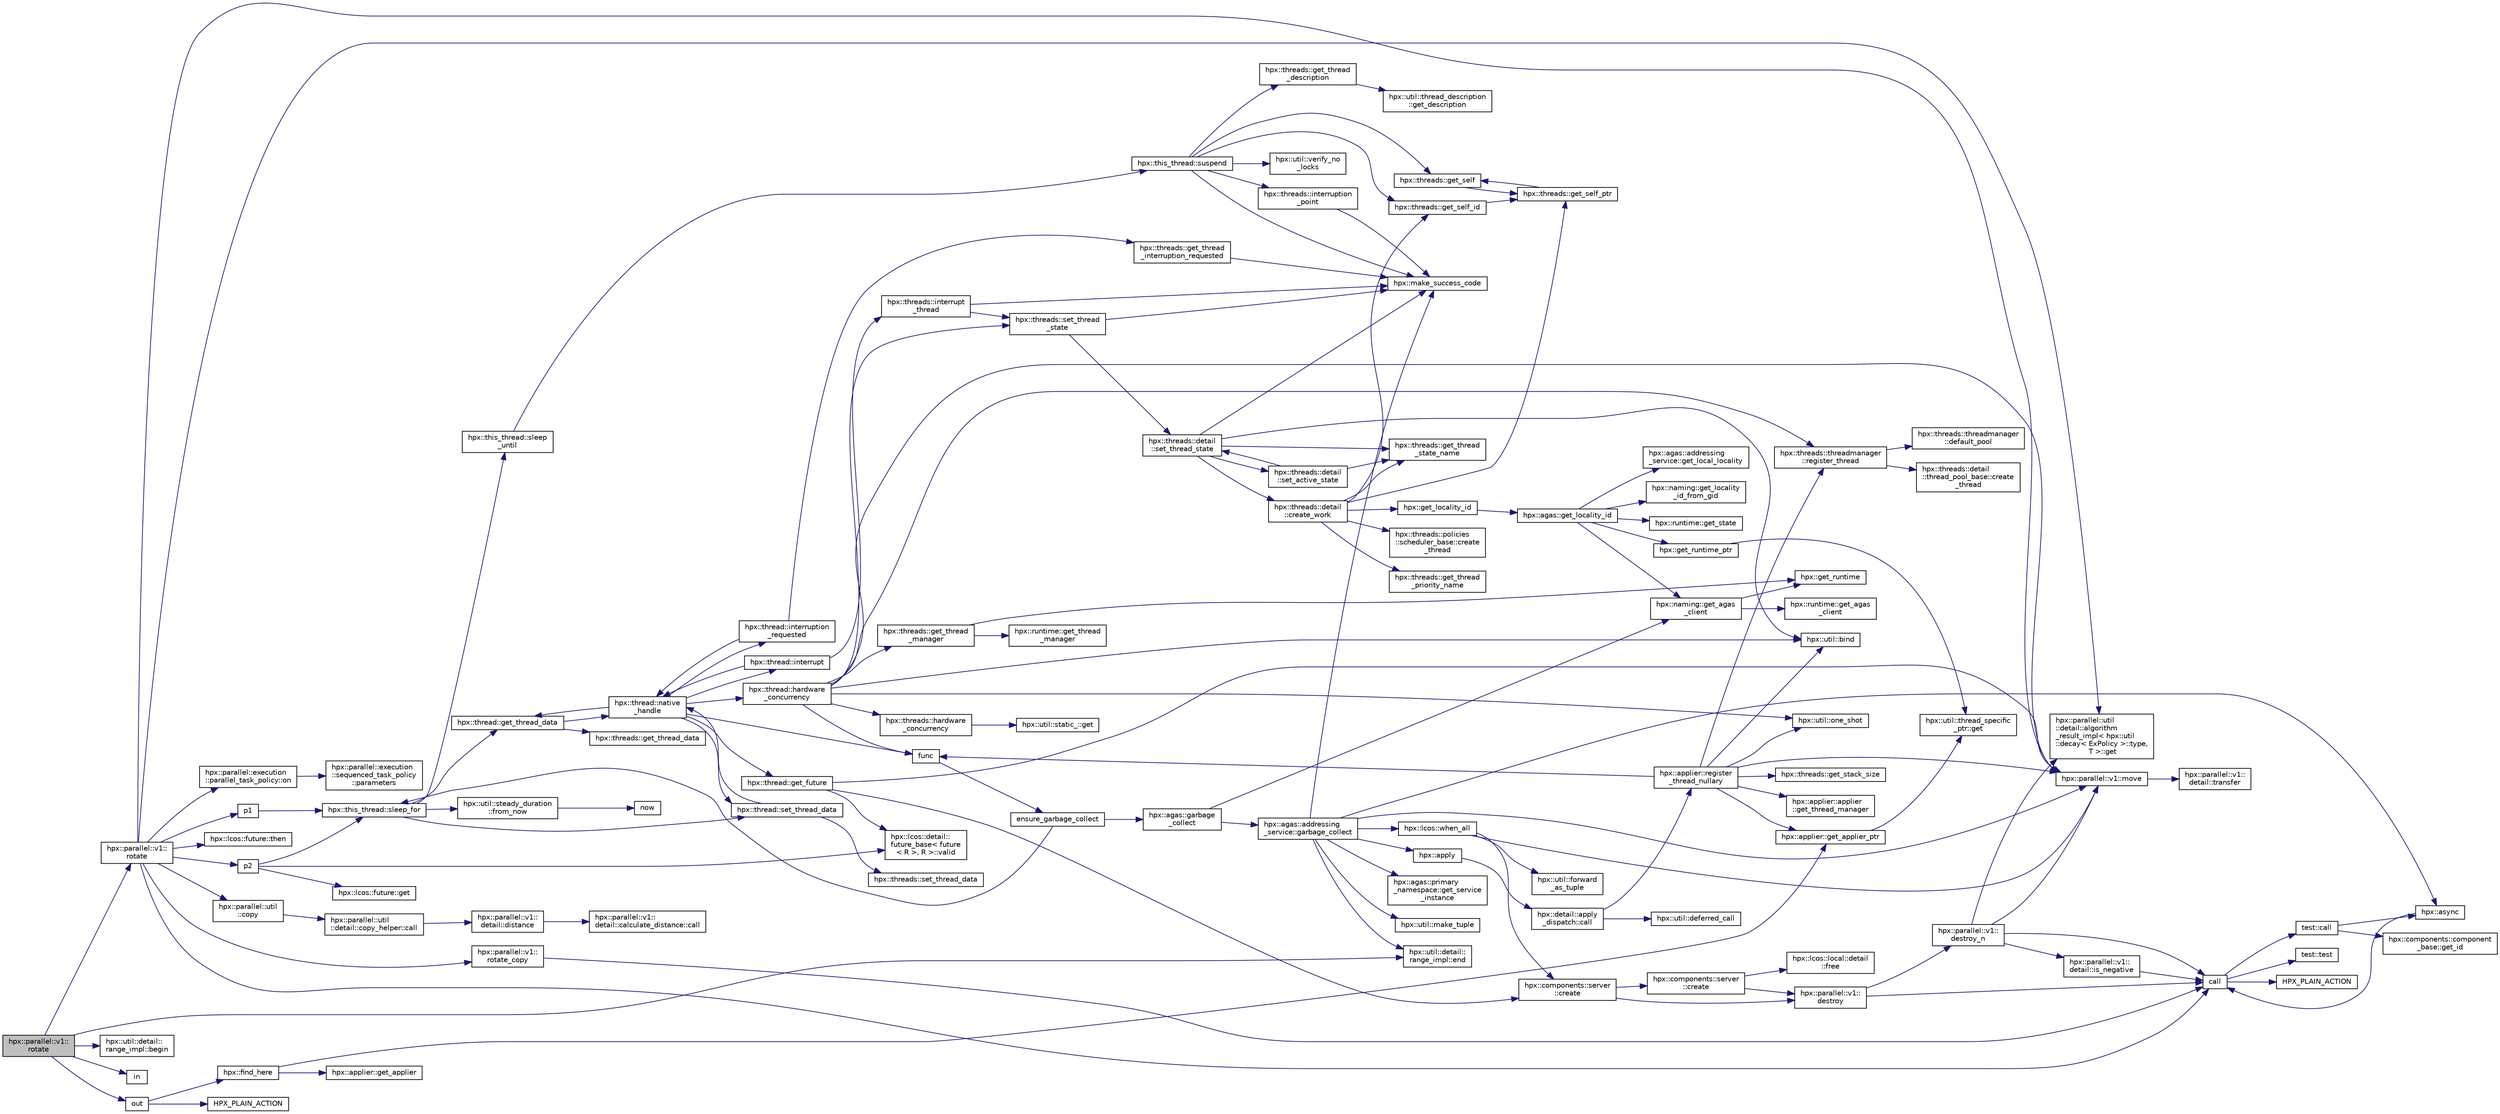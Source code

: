 digraph "hpx::parallel::v1::rotate"
{
  edge [fontname="Helvetica",fontsize="10",labelfontname="Helvetica",labelfontsize="10"];
  node [fontname="Helvetica",fontsize="10",shape=record];
  rankdir="LR";
  Node10337 [label="hpx::parallel::v1::\lrotate",height=0.2,width=0.4,color="black", fillcolor="grey75", style="filled", fontcolor="black"];
  Node10337 -> Node10338 [color="midnightblue",fontsize="10",style="solid",fontname="Helvetica"];
  Node10338 [label="hpx::parallel::v1::\lrotate",height=0.2,width=0.4,color="black", fillcolor="white", style="filled",URL="$db/db9/namespacehpx_1_1parallel_1_1v1.html#a1186b3f6aa7198ada6c81f987e08f85b"];
  Node10338 -> Node10339 [color="midnightblue",fontsize="10",style="solid",fontname="Helvetica"];
  Node10339 [label="call",height=0.2,width=0.4,color="black", fillcolor="white", style="filled",URL="$d2/d67/promise__1620_8cpp.html#a58357f0b82bc761e1d0b9091ed563a70"];
  Node10339 -> Node10340 [color="midnightblue",fontsize="10",style="solid",fontname="Helvetica"];
  Node10340 [label="test::test",height=0.2,width=0.4,color="black", fillcolor="white", style="filled",URL="$d8/d89/structtest.html#ab42d5ece712d716b04cb3f686f297a26"];
  Node10339 -> Node10341 [color="midnightblue",fontsize="10",style="solid",fontname="Helvetica"];
  Node10341 [label="HPX_PLAIN_ACTION",height=0.2,width=0.4,color="black", fillcolor="white", style="filled",URL="$d2/d67/promise__1620_8cpp.html#ab96aab827a4b1fcaf66cfe0ba83fef23"];
  Node10339 -> Node10342 [color="midnightblue",fontsize="10",style="solid",fontname="Helvetica"];
  Node10342 [label="test::call",height=0.2,width=0.4,color="black", fillcolor="white", style="filled",URL="$d8/d89/structtest.html#aeb29e7ed6518b9426ccf1344c52620ae"];
  Node10342 -> Node10343 [color="midnightblue",fontsize="10",style="solid",fontname="Helvetica"];
  Node10343 [label="hpx::async",height=0.2,width=0.4,color="black", fillcolor="white", style="filled",URL="$d8/d83/namespacehpx.html#acb7d8e37b73b823956ce144f9a57eaa4"];
  Node10343 -> Node10339 [color="midnightblue",fontsize="10",style="solid",fontname="Helvetica"];
  Node10342 -> Node10344 [color="midnightblue",fontsize="10",style="solid",fontname="Helvetica"];
  Node10344 [label="hpx::components::component\l_base::get_id",height=0.2,width=0.4,color="black", fillcolor="white", style="filled",URL="$d2/de6/classhpx_1_1components_1_1component__base.html#a4c8fd93514039bdf01c48d66d82b19cd"];
  Node10338 -> Node10345 [color="midnightblue",fontsize="10",style="solid",fontname="Helvetica"];
  Node10345 [label="p1",height=0.2,width=0.4,color="black", fillcolor="white", style="filled",URL="$df/da5/future__then_8cpp.html#a8978a24b044bacf963e33824a4c1ac98"];
  Node10345 -> Node10346 [color="midnightblue",fontsize="10",style="solid",fontname="Helvetica"];
  Node10346 [label="hpx::this_thread::sleep_for",height=0.2,width=0.4,color="black", fillcolor="white", style="filled",URL="$d9/d52/namespacehpx_1_1this__thread.html#afc042a5a5fa52eef2d1d177a343435cf"];
  Node10346 -> Node10347 [color="midnightblue",fontsize="10",style="solid",fontname="Helvetica"];
  Node10347 [label="hpx::this_thread::sleep\l_until",height=0.2,width=0.4,color="black", fillcolor="white", style="filled",URL="$d9/d52/namespacehpx_1_1this__thread.html#ae12a853980115b23ff0ab8ca06622658"];
  Node10347 -> Node10348 [color="midnightblue",fontsize="10",style="solid",fontname="Helvetica"];
  Node10348 [label="hpx::this_thread::suspend",height=0.2,width=0.4,color="black", fillcolor="white", style="filled",URL="$d9/d52/namespacehpx_1_1this__thread.html#aca220026fb3014c0881d129fe31c0073"];
  Node10348 -> Node10349 [color="midnightblue",fontsize="10",style="solid",fontname="Helvetica"];
  Node10349 [label="hpx::threads::get_self",height=0.2,width=0.4,color="black", fillcolor="white", style="filled",URL="$d7/d28/namespacehpx_1_1threads.html#a07daf4d6d29233f20d66d41ab7b5b8e8"];
  Node10349 -> Node10350 [color="midnightblue",fontsize="10",style="solid",fontname="Helvetica"];
  Node10350 [label="hpx::threads::get_self_ptr",height=0.2,width=0.4,color="black", fillcolor="white", style="filled",URL="$d7/d28/namespacehpx_1_1threads.html#a22877ae347ad884cde3a51397dad6c53"];
  Node10350 -> Node10349 [color="midnightblue",fontsize="10",style="solid",fontname="Helvetica"];
  Node10348 -> Node10351 [color="midnightblue",fontsize="10",style="solid",fontname="Helvetica"];
  Node10351 [label="hpx::threads::get_self_id",height=0.2,width=0.4,color="black", fillcolor="white", style="filled",URL="$d7/d28/namespacehpx_1_1threads.html#afafe0f900b9fac3d4ed3c747625c1cfe"];
  Node10351 -> Node10350 [color="midnightblue",fontsize="10",style="solid",fontname="Helvetica"];
  Node10348 -> Node10352 [color="midnightblue",fontsize="10",style="solid",fontname="Helvetica"];
  Node10352 [label="hpx::threads::interruption\l_point",height=0.2,width=0.4,color="black", fillcolor="white", style="filled",URL="$d7/d28/namespacehpx_1_1threads.html#ada6ec56a12b050707311d8c628089059"];
  Node10352 -> Node10353 [color="midnightblue",fontsize="10",style="solid",fontname="Helvetica"];
  Node10353 [label="hpx::make_success_code",height=0.2,width=0.4,color="black", fillcolor="white", style="filled",URL="$d8/d83/namespacehpx.html#a0e8512a8f49e2a6c8185061181419d8f",tooltip="Returns error_code(hpx::success, \"success\", mode). "];
  Node10348 -> Node10354 [color="midnightblue",fontsize="10",style="solid",fontname="Helvetica"];
  Node10354 [label="hpx::util::verify_no\l_locks",height=0.2,width=0.4,color="black", fillcolor="white", style="filled",URL="$df/dad/namespacehpx_1_1util.html#ae0e1837ee6f09b79b26c2e788d2e9fc9"];
  Node10348 -> Node10355 [color="midnightblue",fontsize="10",style="solid",fontname="Helvetica"];
  Node10355 [label="hpx::threads::get_thread\l_description",height=0.2,width=0.4,color="black", fillcolor="white", style="filled",URL="$d7/d28/namespacehpx_1_1threads.html#a42fc18a7a680f4e8bc633a4b4c956701"];
  Node10355 -> Node10356 [color="midnightblue",fontsize="10",style="solid",fontname="Helvetica"];
  Node10356 [label="hpx::util::thread_description\l::get_description",height=0.2,width=0.4,color="black", fillcolor="white", style="filled",URL="$df/d9e/structhpx_1_1util_1_1thread__description.html#a8c834e14eca6eb228188022577f9f952"];
  Node10348 -> Node10353 [color="midnightblue",fontsize="10",style="solid",fontname="Helvetica"];
  Node10346 -> Node10357 [color="midnightblue",fontsize="10",style="solid",fontname="Helvetica"];
  Node10357 [label="hpx::util::steady_duration\l::from_now",height=0.2,width=0.4,color="black", fillcolor="white", style="filled",URL="$d9/d4f/classhpx_1_1util_1_1steady__duration.html#a0132206d767cd0f7395507b40111a153"];
  Node10357 -> Node10358 [color="midnightblue",fontsize="10",style="solid",fontname="Helvetica"];
  Node10358 [label="now",height=0.2,width=0.4,color="black", fillcolor="white", style="filled",URL="$de/db3/1d__stencil__1__omp_8cpp.html#a89e9667753dccfac455bd37a7a3a7b16"];
  Node10346 -> Node10359 [color="midnightblue",fontsize="10",style="solid",fontname="Helvetica"];
  Node10359 [label="hpx::thread::get_thread_data",height=0.2,width=0.4,color="black", fillcolor="white", style="filled",URL="$de/d9b/classhpx_1_1thread.html#a4535ef82cec3b953d2c941d20e3e3904"];
  Node10359 -> Node10360 [color="midnightblue",fontsize="10",style="solid",fontname="Helvetica"];
  Node10360 [label="hpx::threads::get_thread_data",height=0.2,width=0.4,color="black", fillcolor="white", style="filled",URL="$d7/d28/namespacehpx_1_1threads.html#a8737931ff6303807225f735b2b384ae4"];
  Node10359 -> Node10361 [color="midnightblue",fontsize="10",style="solid",fontname="Helvetica"];
  Node10361 [label="hpx::thread::native\l_handle",height=0.2,width=0.4,color="black", fillcolor="white", style="filled",URL="$de/d9b/classhpx_1_1thread.html#acf48190d264ab64c1c4ec99d0b421b5a"];
  Node10361 -> Node10362 [color="midnightblue",fontsize="10",style="solid",fontname="Helvetica"];
  Node10362 [label="hpx::thread::hardware\l_concurrency",height=0.2,width=0.4,color="black", fillcolor="white", style="filled",URL="$de/d9b/classhpx_1_1thread.html#a8e4fff210e02485ba493bc3a2a956c03"];
  Node10362 -> Node10363 [color="midnightblue",fontsize="10",style="solid",fontname="Helvetica"];
  Node10363 [label="hpx::threads::hardware\l_concurrency",height=0.2,width=0.4,color="black", fillcolor="white", style="filled",URL="$d7/d28/namespacehpx_1_1threads.html#aa8752a235478d2ad7b5ac467b63ab527"];
  Node10363 -> Node10364 [color="midnightblue",fontsize="10",style="solid",fontname="Helvetica"];
  Node10364 [label="hpx::util::static_::get",height=0.2,width=0.4,color="black", fillcolor="white", style="filled",URL="$d3/dbb/structhpx_1_1util_1_1static__.html#a2967c633948a3bf17a3b5405ef5a8318"];
  Node10362 -> Node10365 [color="midnightblue",fontsize="10",style="solid",fontname="Helvetica"];
  Node10365 [label="func",height=0.2,width=0.4,color="black", fillcolor="white", style="filled",URL="$d8/dfd/id__type__ref__counting__1032_8cpp.html#ab811b86ea5107ffb3351fcaa29d2c652"];
  Node10365 -> Node10366 [color="midnightblue",fontsize="10",style="solid",fontname="Helvetica"];
  Node10366 [label="ensure_garbage_collect",height=0.2,width=0.4,color="black", fillcolor="white", style="filled",URL="$d8/dfd/id__type__ref__counting__1032_8cpp.html#a5264b94bf7c262ac0e521fb290d476d5"];
  Node10366 -> Node10346 [color="midnightblue",fontsize="10",style="solid",fontname="Helvetica"];
  Node10366 -> Node10367 [color="midnightblue",fontsize="10",style="solid",fontname="Helvetica"];
  Node10367 [label="hpx::agas::garbage\l_collect",height=0.2,width=0.4,color="black", fillcolor="white", style="filled",URL="$dc/d54/namespacehpx_1_1agas.html#a951337adc4f9bd6df00a50737468e911"];
  Node10367 -> Node10368 [color="midnightblue",fontsize="10",style="solid",fontname="Helvetica"];
  Node10368 [label="hpx::naming::get_agas\l_client",height=0.2,width=0.4,color="black", fillcolor="white", style="filled",URL="$d4/dc9/namespacehpx_1_1naming.html#a0408fffd5d34b620712a801b0ae3b032"];
  Node10368 -> Node10369 [color="midnightblue",fontsize="10",style="solid",fontname="Helvetica"];
  Node10369 [label="hpx::get_runtime",height=0.2,width=0.4,color="black", fillcolor="white", style="filled",URL="$d8/d83/namespacehpx.html#aef902cc6c7dd3b9fbadf34d1e850a070"];
  Node10368 -> Node10370 [color="midnightblue",fontsize="10",style="solid",fontname="Helvetica"];
  Node10370 [label="hpx::runtime::get_agas\l_client",height=0.2,width=0.4,color="black", fillcolor="white", style="filled",URL="$d0/d7b/classhpx_1_1runtime.html#aeb5dddd30d6b9861669af8ad44d1a96a"];
  Node10367 -> Node10371 [color="midnightblue",fontsize="10",style="solid",fontname="Helvetica"];
  Node10371 [label="hpx::agas::addressing\l_service::garbage_collect",height=0.2,width=0.4,color="black", fillcolor="white", style="filled",URL="$db/d58/structhpx_1_1agas_1_1addressing__service.html#a87dcae0eacf6e62d5103ebf516d86f63"];
  Node10371 -> Node10353 [color="midnightblue",fontsize="10",style="solid",fontname="Helvetica"];
  Node10371 -> Node10372 [color="midnightblue",fontsize="10",style="solid",fontname="Helvetica"];
  Node10372 [label="hpx::agas::primary\l_namespace::get_service\l_instance",height=0.2,width=0.4,color="black", fillcolor="white", style="filled",URL="$d1/d43/structhpx_1_1agas_1_1primary__namespace.html#a7630ff0f30ff8c23b13b4672c5350e2e"];
  Node10371 -> Node10373 [color="midnightblue",fontsize="10",style="solid",fontname="Helvetica"];
  Node10373 [label="hpx::util::make_tuple",height=0.2,width=0.4,color="black", fillcolor="white", style="filled",URL="$df/dad/namespacehpx_1_1util.html#a06fa74211a987d208e013f400a9f5328"];
  Node10371 -> Node10374 [color="midnightblue",fontsize="10",style="solid",fontname="Helvetica"];
  Node10374 [label="hpx::util::detail::\lrange_impl::end",height=0.2,width=0.4,color="black", fillcolor="white", style="filled",URL="$d4/d4a/namespacehpx_1_1util_1_1detail_1_1range__impl.html#afb2ea48b0902f52ee4d8b764807b4316"];
  Node10371 -> Node10375 [color="midnightblue",fontsize="10",style="solid",fontname="Helvetica"];
  Node10375 [label="hpx::apply",height=0.2,width=0.4,color="black", fillcolor="white", style="filled",URL="$d8/d83/namespacehpx.html#aa87762f0db0731d385f3fdfdb25d59fc"];
  Node10375 -> Node10376 [color="midnightblue",fontsize="10",style="solid",fontname="Helvetica"];
  Node10376 [label="hpx::detail::apply\l_dispatch::call",height=0.2,width=0.4,color="black", fillcolor="white", style="filled",URL="$db/de8/structhpx_1_1detail_1_1apply__dispatch.html#a0755fab16d281e74bcff0f8045be9459"];
  Node10376 -> Node10377 [color="midnightblue",fontsize="10",style="solid",fontname="Helvetica"];
  Node10377 [label="hpx::applier::register\l_thread_nullary",height=0.2,width=0.4,color="black", fillcolor="white", style="filled",URL="$d8/dcb/namespacehpx_1_1applier.html#a401cd1145927e58d74d1eb52aaccd936"];
  Node10377 -> Node10378 [color="midnightblue",fontsize="10",style="solid",fontname="Helvetica"];
  Node10378 [label="hpx::applier::get_applier_ptr",height=0.2,width=0.4,color="black", fillcolor="white", style="filled",URL="$d8/dcb/namespacehpx_1_1applier.html#a617483cf2b77ad3a0aa428ade7b35299"];
  Node10378 -> Node10379 [color="midnightblue",fontsize="10",style="solid",fontname="Helvetica"];
  Node10379 [label="hpx::util::thread_specific\l_ptr::get",height=0.2,width=0.4,color="black", fillcolor="white", style="filled",URL="$d4/d4c/structhpx_1_1util_1_1thread__specific__ptr.html#a3b27d8520710478aa41d1f74206bdba9"];
  Node10377 -> Node10365 [color="midnightblue",fontsize="10",style="solid",fontname="Helvetica"];
  Node10377 -> Node10380 [color="midnightblue",fontsize="10",style="solid",fontname="Helvetica"];
  Node10380 [label="hpx::util::bind",height=0.2,width=0.4,color="black", fillcolor="white", style="filled",URL="$df/dad/namespacehpx_1_1util.html#ad844caedf82a0173d6909d910c3e48c6"];
  Node10377 -> Node10381 [color="midnightblue",fontsize="10",style="solid",fontname="Helvetica"];
  Node10381 [label="hpx::util::one_shot",height=0.2,width=0.4,color="black", fillcolor="white", style="filled",URL="$df/dad/namespacehpx_1_1util.html#a273e61be42a72415291e0ec0a4f28c7a"];
  Node10377 -> Node10382 [color="midnightblue",fontsize="10",style="solid",fontname="Helvetica"];
  Node10382 [label="hpx::parallel::v1::move",height=0.2,width=0.4,color="black", fillcolor="white", style="filled",URL="$db/db9/namespacehpx_1_1parallel_1_1v1.html#aa7c4ede081ce786c9d1eb1adff495cfc"];
  Node10382 -> Node10383 [color="midnightblue",fontsize="10",style="solid",fontname="Helvetica"];
  Node10383 [label="hpx::parallel::v1::\ldetail::transfer",height=0.2,width=0.4,color="black", fillcolor="white", style="filled",URL="$d2/ddd/namespacehpx_1_1parallel_1_1v1_1_1detail.html#ab1b56a05e1885ca7cc7ffa1804dd2f3c"];
  Node10377 -> Node10384 [color="midnightblue",fontsize="10",style="solid",fontname="Helvetica"];
  Node10384 [label="hpx::threads::get_stack_size",height=0.2,width=0.4,color="black", fillcolor="white", style="filled",URL="$d7/d28/namespacehpx_1_1threads.html#af597241b3c2785150be206737ca04aa6",tooltip="The get_stack_size function is part of the thread related API. It. "];
  Node10377 -> Node10385 [color="midnightblue",fontsize="10",style="solid",fontname="Helvetica"];
  Node10385 [label="hpx::applier::applier\l::get_thread_manager",height=0.2,width=0.4,color="black", fillcolor="white", style="filled",URL="$da/dcb/classhpx_1_1applier_1_1applier.html#acc36d583973701e573be39da97bba866",tooltip="Access the thread-manager instance associated with this applier. "];
  Node10377 -> Node10386 [color="midnightblue",fontsize="10",style="solid",fontname="Helvetica"];
  Node10386 [label="hpx::threads::threadmanager\l::register_thread",height=0.2,width=0.4,color="black", fillcolor="white", style="filled",URL="$d5/daa/classhpx_1_1threads_1_1threadmanager.html#a7f79c7578e08a60ca45eb276ce8133d8"];
  Node10386 -> Node10387 [color="midnightblue",fontsize="10",style="solid",fontname="Helvetica"];
  Node10387 [label="hpx::threads::threadmanager\l::default_pool",height=0.2,width=0.4,color="black", fillcolor="white", style="filled",URL="$d5/daa/classhpx_1_1threads_1_1threadmanager.html#a851f067d03b5dd1c5e6a9a6a841e05df"];
  Node10386 -> Node10388 [color="midnightblue",fontsize="10",style="solid",fontname="Helvetica"];
  Node10388 [label="hpx::threads::detail\l::thread_pool_base::create\l_thread",height=0.2,width=0.4,color="black", fillcolor="white", style="filled",URL="$de/dae/classhpx_1_1threads_1_1detail_1_1thread__pool__base.html#ad35d3779eef6f4528e62a26d71b34b34"];
  Node10376 -> Node10389 [color="midnightblue",fontsize="10",style="solid",fontname="Helvetica"];
  Node10389 [label="hpx::util::deferred_call",height=0.2,width=0.4,color="black", fillcolor="white", style="filled",URL="$df/dad/namespacehpx_1_1util.html#acdded623c658a7a3436f7e76bc9d881c"];
  Node10371 -> Node10382 [color="midnightblue",fontsize="10",style="solid",fontname="Helvetica"];
  Node10371 -> Node10343 [color="midnightblue",fontsize="10",style="solid",fontname="Helvetica"];
  Node10371 -> Node10390 [color="midnightblue",fontsize="10",style="solid",fontname="Helvetica"];
  Node10390 [label="hpx::lcos::when_all",height=0.2,width=0.4,color="black", fillcolor="white", style="filled",URL="$d2/dc9/namespacehpx_1_1lcos.html#a1a6fb024d8690923fb185d5aee204d54"];
  Node10390 -> Node10391 [color="midnightblue",fontsize="10",style="solid",fontname="Helvetica"];
  Node10391 [label="hpx::util::forward\l_as_tuple",height=0.2,width=0.4,color="black", fillcolor="white", style="filled",URL="$df/dad/namespacehpx_1_1util.html#ab7c31e3f24c3302a4f67b6735a6fa597"];
  Node10390 -> Node10382 [color="midnightblue",fontsize="10",style="solid",fontname="Helvetica"];
  Node10390 -> Node10392 [color="midnightblue",fontsize="10",style="solid",fontname="Helvetica"];
  Node10392 [label="hpx::components::server\l::create",height=0.2,width=0.4,color="black", fillcolor="white", style="filled",URL="$d2/da2/namespacehpx_1_1components_1_1server.html#ac776c89f3d68ceb910e8cee9fa937ab4",tooltip="Create arrays of components using their default constructor. "];
  Node10392 -> Node10393 [color="midnightblue",fontsize="10",style="solid",fontname="Helvetica"];
  Node10393 [label="hpx::components::server\l::create",height=0.2,width=0.4,color="black", fillcolor="white", style="filled",URL="$d2/da2/namespacehpx_1_1components_1_1server.html#a77d26de181c97b444565e230577981bd"];
  Node10393 -> Node10394 [color="midnightblue",fontsize="10",style="solid",fontname="Helvetica"];
  Node10394 [label="hpx::lcos::local::detail\l::free",height=0.2,width=0.4,color="black", fillcolor="white", style="filled",URL="$d4/dcb/namespacehpx_1_1lcos_1_1local_1_1detail.html#a55a940f019734e9bb045dc123cd80e48"];
  Node10393 -> Node10395 [color="midnightblue",fontsize="10",style="solid",fontname="Helvetica"];
  Node10395 [label="hpx::parallel::v1::\ldestroy",height=0.2,width=0.4,color="black", fillcolor="white", style="filled",URL="$db/db9/namespacehpx_1_1parallel_1_1v1.html#acf303558375048e8a7cc9a2c2e09477f"];
  Node10395 -> Node10339 [color="midnightblue",fontsize="10",style="solid",fontname="Helvetica"];
  Node10395 -> Node10396 [color="midnightblue",fontsize="10",style="solid",fontname="Helvetica"];
  Node10396 [label="hpx::parallel::v1::\ldestroy_n",height=0.2,width=0.4,color="black", fillcolor="white", style="filled",URL="$db/db9/namespacehpx_1_1parallel_1_1v1.html#a71d0691132a300690163f5636bcd5bd3"];
  Node10396 -> Node10397 [color="midnightblue",fontsize="10",style="solid",fontname="Helvetica"];
  Node10397 [label="hpx::parallel::v1::\ldetail::is_negative",height=0.2,width=0.4,color="black", fillcolor="white", style="filled",URL="$d2/ddd/namespacehpx_1_1parallel_1_1v1_1_1detail.html#adf2e40fc4b20ad0fd442ee3118a4d527"];
  Node10397 -> Node10339 [color="midnightblue",fontsize="10",style="solid",fontname="Helvetica"];
  Node10396 -> Node10398 [color="midnightblue",fontsize="10",style="solid",fontname="Helvetica"];
  Node10398 [label="hpx::parallel::util\l::detail::algorithm\l_result_impl\< hpx::util\l::decay\< ExPolicy \>::type,\l T \>::get",height=0.2,width=0.4,color="black", fillcolor="white", style="filled",URL="$d2/d42/structhpx_1_1parallel_1_1util_1_1detail_1_1algorithm__result__impl.html#ab5b051e8ec74eff5e0e62fd63f5d377e"];
  Node10396 -> Node10382 [color="midnightblue",fontsize="10",style="solid",fontname="Helvetica"];
  Node10396 -> Node10339 [color="midnightblue",fontsize="10",style="solid",fontname="Helvetica"];
  Node10392 -> Node10395 [color="midnightblue",fontsize="10",style="solid",fontname="Helvetica"];
  Node10362 -> Node10380 [color="midnightblue",fontsize="10",style="solid",fontname="Helvetica"];
  Node10362 -> Node10381 [color="midnightblue",fontsize="10",style="solid",fontname="Helvetica"];
  Node10362 -> Node10382 [color="midnightblue",fontsize="10",style="solid",fontname="Helvetica"];
  Node10362 -> Node10399 [color="midnightblue",fontsize="10",style="solid",fontname="Helvetica"];
  Node10399 [label="hpx::threads::get_thread\l_manager",height=0.2,width=0.4,color="black", fillcolor="white", style="filled",URL="$d7/d28/namespacehpx_1_1threads.html#a076973c3a53beadde7d967e22c4f6cce"];
  Node10399 -> Node10369 [color="midnightblue",fontsize="10",style="solid",fontname="Helvetica"];
  Node10399 -> Node10400 [color="midnightblue",fontsize="10",style="solid",fontname="Helvetica"];
  Node10400 [label="hpx::runtime::get_thread\l_manager",height=0.2,width=0.4,color="black", fillcolor="white", style="filled",URL="$d0/d7b/classhpx_1_1runtime.html#a865b12d57fcd44a8d3dda3e35414f563"];
  Node10362 -> Node10386 [color="midnightblue",fontsize="10",style="solid",fontname="Helvetica"];
  Node10362 -> Node10401 [color="midnightblue",fontsize="10",style="solid",fontname="Helvetica"];
  Node10401 [label="hpx::threads::set_thread\l_state",height=0.2,width=0.4,color="black", fillcolor="white", style="filled",URL="$d7/d28/namespacehpx_1_1threads.html#ac0690ad16ad778bcc79dcd727cc33025",tooltip="Set the thread state of the thread referenced by the thread_id id. "];
  Node10401 -> Node10353 [color="midnightblue",fontsize="10",style="solid",fontname="Helvetica"];
  Node10401 -> Node10402 [color="midnightblue",fontsize="10",style="solid",fontname="Helvetica"];
  Node10402 [label="hpx::threads::detail\l::set_thread_state",height=0.2,width=0.4,color="black", fillcolor="white", style="filled",URL="$d2/dd1/namespacehpx_1_1threads_1_1detail.html#af85ddc854c4a149bf1738eb1b111b9ab"];
  Node10402 -> Node10403 [color="midnightblue",fontsize="10",style="solid",fontname="Helvetica"];
  Node10403 [label="hpx::threads::get_thread\l_state_name",height=0.2,width=0.4,color="black", fillcolor="white", style="filled",URL="$d7/d28/namespacehpx_1_1threads.html#a26f91ea8d2195f165c033241c5cd11db"];
  Node10402 -> Node10353 [color="midnightblue",fontsize="10",style="solid",fontname="Helvetica"];
  Node10402 -> Node10380 [color="midnightblue",fontsize="10",style="solid",fontname="Helvetica"];
  Node10402 -> Node10404 [color="midnightblue",fontsize="10",style="solid",fontname="Helvetica"];
  Node10404 [label="hpx::threads::detail\l::set_active_state",height=0.2,width=0.4,color="black", fillcolor="white", style="filled",URL="$d2/dd1/namespacehpx_1_1threads_1_1detail.html#a45884a5bf04ad66a4f259231a3947e76"];
  Node10404 -> Node10403 [color="midnightblue",fontsize="10",style="solid",fontname="Helvetica"];
  Node10404 -> Node10402 [color="midnightblue",fontsize="10",style="solid",fontname="Helvetica"];
  Node10402 -> Node10405 [color="midnightblue",fontsize="10",style="solid",fontname="Helvetica"];
  Node10405 [label="hpx::threads::detail\l::create_work",height=0.2,width=0.4,color="black", fillcolor="white", style="filled",URL="$d2/dd1/namespacehpx_1_1threads_1_1detail.html#ae22384a3c1b1a1940032fad068fb54b1"];
  Node10405 -> Node10403 [color="midnightblue",fontsize="10",style="solid",fontname="Helvetica"];
  Node10405 -> Node10406 [color="midnightblue",fontsize="10",style="solid",fontname="Helvetica"];
  Node10406 [label="hpx::threads::get_thread\l_priority_name",height=0.2,width=0.4,color="black", fillcolor="white", style="filled",URL="$d7/d28/namespacehpx_1_1threads.html#a9c6b2fec0c1cf5b06ff83ce756ca6d42"];
  Node10405 -> Node10350 [color="midnightblue",fontsize="10",style="solid",fontname="Helvetica"];
  Node10405 -> Node10351 [color="midnightblue",fontsize="10",style="solid",fontname="Helvetica"];
  Node10405 -> Node10407 [color="midnightblue",fontsize="10",style="solid",fontname="Helvetica"];
  Node10407 [label="hpx::get_locality_id",height=0.2,width=0.4,color="black", fillcolor="white", style="filled",URL="$d8/d83/namespacehpx.html#a158d7c54a657bb364c1704033010697b",tooltip="Return the number of the locality this function is being called from. "];
  Node10407 -> Node10408 [color="midnightblue",fontsize="10",style="solid",fontname="Helvetica"];
  Node10408 [label="hpx::agas::get_locality_id",height=0.2,width=0.4,color="black", fillcolor="white", style="filled",URL="$dc/d54/namespacehpx_1_1agas.html#a491cc2ddecdf0f1a9129900caa6a4d3e"];
  Node10408 -> Node10409 [color="midnightblue",fontsize="10",style="solid",fontname="Helvetica"];
  Node10409 [label="hpx::get_runtime_ptr",height=0.2,width=0.4,color="black", fillcolor="white", style="filled",URL="$d8/d83/namespacehpx.html#af29daf2bb3e01b4d6495a1742b6cce64"];
  Node10409 -> Node10379 [color="midnightblue",fontsize="10",style="solid",fontname="Helvetica"];
  Node10408 -> Node10410 [color="midnightblue",fontsize="10",style="solid",fontname="Helvetica"];
  Node10410 [label="hpx::runtime::get_state",height=0.2,width=0.4,color="black", fillcolor="white", style="filled",URL="$d0/d7b/classhpx_1_1runtime.html#ab405f80e060dac95d624520f38b0524c"];
  Node10408 -> Node10368 [color="midnightblue",fontsize="10",style="solid",fontname="Helvetica"];
  Node10408 -> Node10411 [color="midnightblue",fontsize="10",style="solid",fontname="Helvetica"];
  Node10411 [label="hpx::agas::addressing\l_service::get_local_locality",height=0.2,width=0.4,color="black", fillcolor="white", style="filled",URL="$db/d58/structhpx_1_1agas_1_1addressing__service.html#ab52c19a37c2a7a006c6c15f90ad0539c"];
  Node10408 -> Node10412 [color="midnightblue",fontsize="10",style="solid",fontname="Helvetica"];
  Node10412 [label="hpx::naming::get_locality\l_id_from_gid",height=0.2,width=0.4,color="black", fillcolor="white", style="filled",URL="$d4/dc9/namespacehpx_1_1naming.html#a7fd43037784560bd04fda9b49e33529f"];
  Node10405 -> Node10413 [color="midnightblue",fontsize="10",style="solid",fontname="Helvetica"];
  Node10413 [label="hpx::threads::policies\l::scheduler_base::create\l_thread",height=0.2,width=0.4,color="black", fillcolor="white", style="filled",URL="$dd/d7e/structhpx_1_1threads_1_1policies_1_1scheduler__base.html#ad3b05cd7f363cc8e8410ce368c3794e0"];
  Node10361 -> Node10414 [color="midnightblue",fontsize="10",style="solid",fontname="Helvetica"];
  Node10414 [label="hpx::thread::interrupt",height=0.2,width=0.4,color="black", fillcolor="white", style="filled",URL="$de/d9b/classhpx_1_1thread.html#ac34d0d033aa743c476a79dbc2e1a8a39"];
  Node10414 -> Node10415 [color="midnightblue",fontsize="10",style="solid",fontname="Helvetica"];
  Node10415 [label="hpx::threads::interrupt\l_thread",height=0.2,width=0.4,color="black", fillcolor="white", style="filled",URL="$d7/d28/namespacehpx_1_1threads.html#a6bdda1a2aab61b9b13d274b5155d7e73"];
  Node10415 -> Node10353 [color="midnightblue",fontsize="10",style="solid",fontname="Helvetica"];
  Node10415 -> Node10401 [color="midnightblue",fontsize="10",style="solid",fontname="Helvetica"];
  Node10414 -> Node10361 [color="midnightblue",fontsize="10",style="solid",fontname="Helvetica"];
  Node10361 -> Node10416 [color="midnightblue",fontsize="10",style="solid",fontname="Helvetica"];
  Node10416 [label="hpx::thread::interruption\l_requested",height=0.2,width=0.4,color="black", fillcolor="white", style="filled",URL="$de/d9b/classhpx_1_1thread.html#a33276bb4c20bbb0b1978944e18ef71b8"];
  Node10416 -> Node10417 [color="midnightblue",fontsize="10",style="solid",fontname="Helvetica"];
  Node10417 [label="hpx::threads::get_thread\l_interruption_requested",height=0.2,width=0.4,color="black", fillcolor="white", style="filled",URL="$d7/d28/namespacehpx_1_1threads.html#ae64a7fdb8b5c8bac7be0c8282672a03b"];
  Node10417 -> Node10353 [color="midnightblue",fontsize="10",style="solid",fontname="Helvetica"];
  Node10416 -> Node10361 [color="midnightblue",fontsize="10",style="solid",fontname="Helvetica"];
  Node10361 -> Node10418 [color="midnightblue",fontsize="10",style="solid",fontname="Helvetica"];
  Node10418 [label="hpx::thread::get_future",height=0.2,width=0.4,color="black", fillcolor="white", style="filled",URL="$de/d9b/classhpx_1_1thread.html#a87fdb0d8da826366fc190ed224900a64"];
  Node10418 -> Node10419 [color="midnightblue",fontsize="10",style="solid",fontname="Helvetica"];
  Node10419 [label="hpx::lcos::detail::\lfuture_base\< future\l\< R \>, R \>::valid",height=0.2,width=0.4,color="black", fillcolor="white", style="filled",URL="$d5/dd7/classhpx_1_1lcos_1_1detail_1_1future__base.html#aaf7beb7374815614363033bd96573e75"];
  Node10418 -> Node10392 [color="midnightblue",fontsize="10",style="solid",fontname="Helvetica"];
  Node10418 -> Node10382 [color="midnightblue",fontsize="10",style="solid",fontname="Helvetica"];
  Node10361 -> Node10359 [color="midnightblue",fontsize="10",style="solid",fontname="Helvetica"];
  Node10361 -> Node10420 [color="midnightblue",fontsize="10",style="solid",fontname="Helvetica"];
  Node10420 [label="hpx::thread::set_thread_data",height=0.2,width=0.4,color="black", fillcolor="white", style="filled",URL="$de/d9b/classhpx_1_1thread.html#a7317a3cf5251f3b33c990449570d4cea"];
  Node10420 -> Node10421 [color="midnightblue",fontsize="10",style="solid",fontname="Helvetica"];
  Node10421 [label="hpx::threads::set_thread_data",height=0.2,width=0.4,color="black", fillcolor="white", style="filled",URL="$d7/d28/namespacehpx_1_1threads.html#a00a625acc149fce3ae38e4340454acf7"];
  Node10420 -> Node10361 [color="midnightblue",fontsize="10",style="solid",fontname="Helvetica"];
  Node10361 -> Node10365 [color="midnightblue",fontsize="10",style="solid",fontname="Helvetica"];
  Node10346 -> Node10420 [color="midnightblue",fontsize="10",style="solid",fontname="Helvetica"];
  Node10338 -> Node10422 [color="midnightblue",fontsize="10",style="solid",fontname="Helvetica"];
  Node10422 [label="hpx::parallel::util\l::copy",height=0.2,width=0.4,color="black", fillcolor="white", style="filled",URL="$df/dc6/namespacehpx_1_1parallel_1_1util.html#a3c9a6e04890282cd683a3f8449a11d1d"];
  Node10422 -> Node10423 [color="midnightblue",fontsize="10",style="solid",fontname="Helvetica"];
  Node10423 [label="hpx::parallel::util\l::detail::copy_helper::call",height=0.2,width=0.4,color="black", fillcolor="white", style="filled",URL="$db/d59/structhpx_1_1parallel_1_1util_1_1detail_1_1copy__helper.html#ac801832edc0b6a84595880bb4613cb60"];
  Node10423 -> Node10424 [color="midnightblue",fontsize="10",style="solid",fontname="Helvetica"];
  Node10424 [label="hpx::parallel::v1::\ldetail::distance",height=0.2,width=0.4,color="black", fillcolor="white", style="filled",URL="$d2/ddd/namespacehpx_1_1parallel_1_1v1_1_1detail.html#a6bea3c6a5f470cad11f27ee6bab4a33f"];
  Node10424 -> Node10425 [color="midnightblue",fontsize="10",style="solid",fontname="Helvetica"];
  Node10425 [label="hpx::parallel::v1::\ldetail::calculate_distance::call",height=0.2,width=0.4,color="black", fillcolor="white", style="filled",URL="$db/dfa/structhpx_1_1parallel_1_1v1_1_1detail_1_1calculate__distance.html#a950a6627830a7d019ac0e734b0a447bf"];
  Node10338 -> Node10426 [color="midnightblue",fontsize="10",style="solid",fontname="Helvetica"];
  Node10426 [label="p2",height=0.2,width=0.4,color="black", fillcolor="white", style="filled",URL="$df/da5/future__then_8cpp.html#a0dabf50b87b0ab6126c07663b7c82650"];
  Node10426 -> Node10419 [color="midnightblue",fontsize="10",style="solid",fontname="Helvetica"];
  Node10426 -> Node10427 [color="midnightblue",fontsize="10",style="solid",fontname="Helvetica"];
  Node10427 [label="hpx::lcos::future::get",height=0.2,width=0.4,color="black", fillcolor="white", style="filled",URL="$d0/d33/classhpx_1_1lcos_1_1future.html#a8c28269486d5620ac48af349f17bb41c"];
  Node10426 -> Node10346 [color="midnightblue",fontsize="10",style="solid",fontname="Helvetica"];
  Node10338 -> Node10382 [color="midnightblue",fontsize="10",style="solid",fontname="Helvetica"];
  Node10338 -> Node10428 [color="midnightblue",fontsize="10",style="solid",fontname="Helvetica"];
  Node10428 [label="hpx::parallel::execution\l::parallel_task_policy::on",height=0.2,width=0.4,color="black", fillcolor="white", style="filled",URL="$da/d55/structhpx_1_1parallel_1_1execution_1_1parallel__task__policy.html#a0cb10e7de3382338815d253e4fec1171"];
  Node10428 -> Node10429 [color="midnightblue",fontsize="10",style="solid",fontname="Helvetica"];
  Node10429 [label="hpx::parallel::execution\l::sequenced_task_policy\l::parameters",height=0.2,width=0.4,color="black", fillcolor="white", style="filled",URL="$d1/da8/structhpx_1_1parallel_1_1execution_1_1sequenced__task__policy.html#a9f94a35b705ff48867e24a1e3f527c08",tooltip="Return the associated executor parameters object. "];
  Node10338 -> Node10430 [color="midnightblue",fontsize="10",style="solid",fontname="Helvetica"];
  Node10430 [label="hpx::lcos::future::then",height=0.2,width=0.4,color="black", fillcolor="white", style="filled",URL="$d0/d33/classhpx_1_1lcos_1_1future.html#a17045dee172c36e208b2cbd400fa8797"];
  Node10338 -> Node10431 [color="midnightblue",fontsize="10",style="solid",fontname="Helvetica"];
  Node10431 [label="hpx::parallel::v1::\lrotate_copy",height=0.2,width=0.4,color="black", fillcolor="white", style="filled",URL="$db/db9/namespacehpx_1_1parallel_1_1v1.html#ab73994e7536357719010324cabbb6532"];
  Node10431 -> Node10339 [color="midnightblue",fontsize="10",style="solid",fontname="Helvetica"];
  Node10338 -> Node10398 [color="midnightblue",fontsize="10",style="solid",fontname="Helvetica"];
  Node10337 -> Node10432 [color="midnightblue",fontsize="10",style="solid",fontname="Helvetica"];
  Node10432 [label="hpx::util::detail::\lrange_impl::begin",height=0.2,width=0.4,color="black", fillcolor="white", style="filled",URL="$d4/d4a/namespacehpx_1_1util_1_1detail_1_1range__impl.html#a31e165df2b865cdd961f35ce938db41a"];
  Node10337 -> Node10374 [color="midnightblue",fontsize="10",style="solid",fontname="Helvetica"];
  Node10337 -> Node10433 [color="midnightblue",fontsize="10",style="solid",fontname="Helvetica"];
  Node10433 [label="in",height=0.2,width=0.4,color="black", fillcolor="white", style="filled",URL="$d5/dd8/any__serialization_8cpp.html#a050ffb438bad49c53a9fffc8fff5bff9"];
  Node10337 -> Node10434 [color="midnightblue",fontsize="10",style="solid",fontname="Helvetica"];
  Node10434 [label="out",height=0.2,width=0.4,color="black", fillcolor="white", style="filled",URL="$d5/d69/wait__all__hang__1946_8cpp.html#ae95890c5079ed07d292e9e2c1b187e97"];
  Node10434 -> Node10435 [color="midnightblue",fontsize="10",style="solid",fontname="Helvetica"];
  Node10435 [label="hpx::find_here",height=0.2,width=0.4,color="black", fillcolor="white", style="filled",URL="$d8/d83/namespacehpx.html#af07c1b6e26bcdfb1138643a1a2133cf4",tooltip="Return the global id representing this locality. "];
  Node10435 -> Node10378 [color="midnightblue",fontsize="10",style="solid",fontname="Helvetica"];
  Node10435 -> Node10436 [color="midnightblue",fontsize="10",style="solid",fontname="Helvetica"];
  Node10436 [label="hpx::applier::get_applier",height=0.2,width=0.4,color="black", fillcolor="white", style="filled",URL="$d8/dcb/namespacehpx_1_1applier.html#aba1147ab54a476403b37f20a39b1e239"];
  Node10434 -> Node10437 [color="midnightblue",fontsize="10",style="solid",fontname="Helvetica"];
  Node10437 [label="HPX_PLAIN_ACTION",height=0.2,width=0.4,color="black", fillcolor="white", style="filled",URL="$d5/d69/wait__all__hang__1946_8cpp.html#ac9bd456810a9b90073efb27cea0b1cc0"];
}
